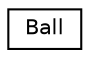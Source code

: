 digraph "Graphical Class Hierarchy"
{
 // LATEX_PDF_SIZE
  edge [fontname="Helvetica",fontsize="10",labelfontname="Helvetica",labelfontsize="10"];
  node [fontname="Helvetica",fontsize="10",shape=record];
  rankdir="LR";
  Node0 [label="Ball",height=0.2,width=0.4,color="black", fillcolor="white", style="filled",URL="$class_ball.html",tooltip="Class that represents the ball into the game."];
}
